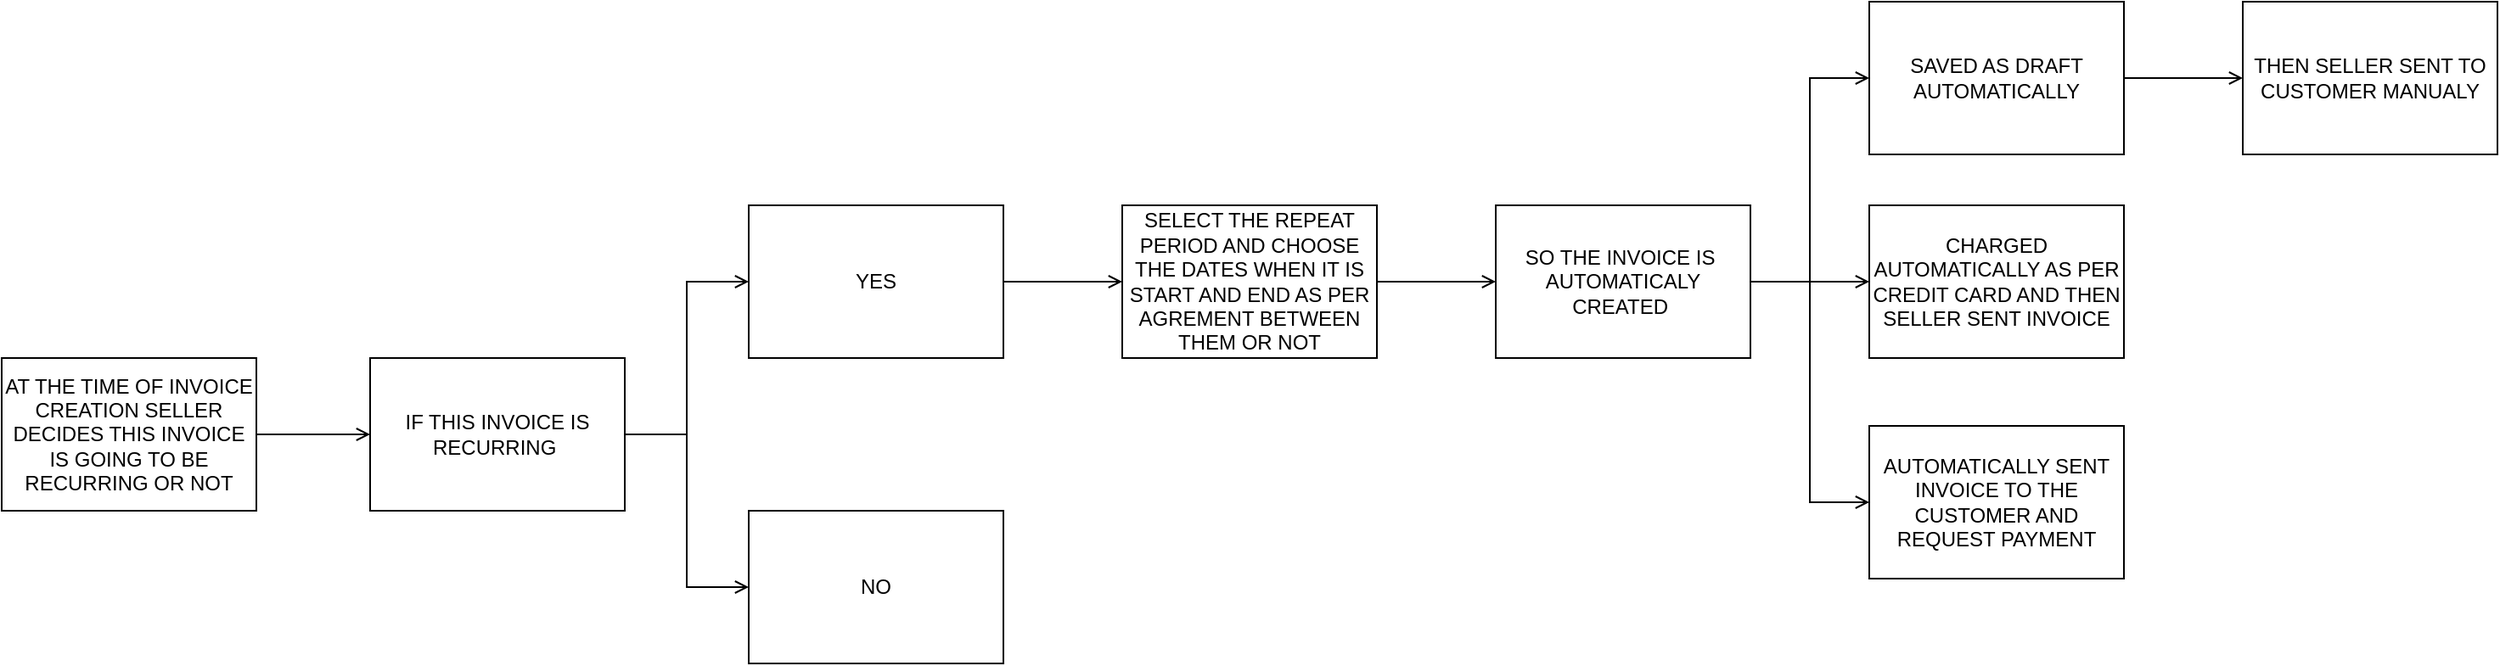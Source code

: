 <mxfile version="21.6.6" type="device">
  <diagram name="Page-1" id="3z_Mr8H-P-6z8Ykqlvhd">
    <mxGraphModel dx="950" dy="1635" grid="1" gridSize="10" guides="1" tooltips="1" connect="1" arrows="1" fold="1" page="1" pageScale="1" pageWidth="827" pageHeight="1169" math="0" shadow="0">
      <root>
        <mxCell id="0" />
        <mxCell id="1" parent="0" />
        <mxCell id="rydpSabuBmDk_7PMM623-3" value="AT THE TIME OF INVOICE CREATION SELLER DECIDES THIS INVOICE IS GOING TO BE RECURRING OR NOT" style="rounded=0;whiteSpace=wrap;html=1;" vertex="1" parent="1">
          <mxGeometry x="460" y="180" width="150" height="90" as="geometry" />
        </mxCell>
        <mxCell id="rydpSabuBmDk_7PMM623-8" value="" style="endArrow=open;html=1;rounded=0;exitX=1;exitY=0.5;exitDx=0;exitDy=0;entryX=0;entryY=0.5;entryDx=0;entryDy=0;endFill=0;" edge="1" parent="1" target="rydpSabuBmDk_7PMM623-9" source="rydpSabuBmDk_7PMM623-3">
          <mxGeometry width="50" height="50" relative="1" as="geometry">
            <mxPoint x="620" y="225" as="sourcePoint" />
            <mxPoint x="740" y="220" as="targetPoint" />
          </mxGeometry>
        </mxCell>
        <mxCell id="rydpSabuBmDk_7PMM623-9" value="IF THIS INVOICE IS RECURRING&amp;nbsp;" style="rounded=0;whiteSpace=wrap;html=1;" vertex="1" parent="1">
          <mxGeometry x="677" y="180" width="150" height="90" as="geometry" />
        </mxCell>
        <mxCell id="rydpSabuBmDk_7PMM623-10" value="YES" style="rounded=0;whiteSpace=wrap;html=1;" vertex="1" parent="1">
          <mxGeometry x="900" y="90" width="150" height="90" as="geometry" />
        </mxCell>
        <mxCell id="rydpSabuBmDk_7PMM623-11" value="NO" style="rounded=0;whiteSpace=wrap;html=1;" vertex="1" parent="1">
          <mxGeometry x="900" y="270" width="150" height="90" as="geometry" />
        </mxCell>
        <mxCell id="rydpSabuBmDk_7PMM623-12" value="" style="endArrow=open;html=1;rounded=0;exitX=1;exitY=0.5;exitDx=0;exitDy=0;entryX=0;entryY=0.5;entryDx=0;entryDy=0;endFill=0;edgeStyle=orthogonalEdgeStyle;" edge="1" parent="1" source="rydpSabuBmDk_7PMM623-9" target="rydpSabuBmDk_7PMM623-10">
          <mxGeometry width="50" height="50" relative="1" as="geometry">
            <mxPoint x="620" y="235" as="sourcePoint" />
            <mxPoint x="687" y="235" as="targetPoint" />
          </mxGeometry>
        </mxCell>
        <mxCell id="rydpSabuBmDk_7PMM623-13" value="" style="endArrow=open;html=1;rounded=0;exitX=1;exitY=0.5;exitDx=0;exitDy=0;entryX=0;entryY=0.5;entryDx=0;entryDy=0;endFill=0;edgeStyle=orthogonalEdgeStyle;" edge="1" parent="1" source="rydpSabuBmDk_7PMM623-9" target="rydpSabuBmDk_7PMM623-11">
          <mxGeometry width="50" height="50" relative="1" as="geometry">
            <mxPoint x="837" y="235" as="sourcePoint" />
            <mxPoint x="910" y="145" as="targetPoint" />
          </mxGeometry>
        </mxCell>
        <mxCell id="rydpSabuBmDk_7PMM623-14" value="SELECT THE REPEAT PERIOD AND CHOOSE THE DATES WHEN IT IS START AND END AS PER AGREMENT BETWEEN THEM OR NOT" style="rounded=0;whiteSpace=wrap;html=1;" vertex="1" parent="1">
          <mxGeometry x="1120" y="90" width="150" height="90" as="geometry" />
        </mxCell>
        <mxCell id="rydpSabuBmDk_7PMM623-15" value="" style="endArrow=open;html=1;rounded=0;exitX=1;exitY=0.5;exitDx=0;exitDy=0;entryX=0;entryY=0.5;entryDx=0;entryDy=0;endFill=0;" edge="1" parent="1" source="rydpSabuBmDk_7PMM623-10" target="rydpSabuBmDk_7PMM623-14">
          <mxGeometry width="50" height="50" relative="1" as="geometry">
            <mxPoint x="1050" y="135" as="sourcePoint" />
            <mxPoint x="1120" y="134.5" as="targetPoint" />
          </mxGeometry>
        </mxCell>
        <mxCell id="rydpSabuBmDk_7PMM623-17" value="SO THE INVOICE IS&amp;nbsp; AUTOMATICALY CREATED&amp;nbsp;" style="rounded=0;whiteSpace=wrap;html=1;" vertex="1" parent="1">
          <mxGeometry x="1340" y="90" width="150" height="90" as="geometry" />
        </mxCell>
        <mxCell id="rydpSabuBmDk_7PMM623-18" value="" style="endArrow=open;html=1;rounded=0;exitX=1;exitY=0.5;exitDx=0;exitDy=0;entryX=0;entryY=0.5;entryDx=0;entryDy=0;endFill=0;" edge="1" parent="1" target="rydpSabuBmDk_7PMM623-17" source="rydpSabuBmDk_7PMM623-14">
          <mxGeometry width="50" height="50" relative="1" as="geometry">
            <mxPoint x="1270" y="135" as="sourcePoint" />
            <mxPoint x="1340" y="134.5" as="targetPoint" />
          </mxGeometry>
        </mxCell>
        <mxCell id="rydpSabuBmDk_7PMM623-20" value="SAVED AS DRAFT AUTOMATICALLY" style="rounded=0;whiteSpace=wrap;html=1;" vertex="1" parent="1">
          <mxGeometry x="1560" y="-30" width="150" height="90" as="geometry" />
        </mxCell>
        <mxCell id="rydpSabuBmDk_7PMM623-21" value="" style="endArrow=open;html=1;rounded=0;exitX=1;exitY=0.5;exitDx=0;exitDy=0;entryX=0;entryY=0.5;entryDx=0;entryDy=0;endFill=0;edgeStyle=orthogonalEdgeStyle;" edge="1" parent="1" target="rydpSabuBmDk_7PMM623-20" source="rydpSabuBmDk_7PMM623-17">
          <mxGeometry width="50" height="50" relative="1" as="geometry">
            <mxPoint x="1490" y="45" as="sourcePoint" />
            <mxPoint x="1560" y="44.5" as="targetPoint" />
          </mxGeometry>
        </mxCell>
        <mxCell id="rydpSabuBmDk_7PMM623-22" value="AUTOMATICALLY SENT INVOICE TO THE CUSTOMER AND REQUEST PAYMENT" style="rounded=0;whiteSpace=wrap;html=1;" vertex="1" parent="1">
          <mxGeometry x="1560" y="220" width="150" height="90" as="geometry" />
        </mxCell>
        <mxCell id="rydpSabuBmDk_7PMM623-23" value="" style="endArrow=open;html=1;rounded=0;exitX=1;exitY=0.5;exitDx=0;exitDy=0;entryX=0;entryY=0.5;entryDx=0;entryDy=0;endFill=0;edgeStyle=orthogonalEdgeStyle;" edge="1" parent="1" target="rydpSabuBmDk_7PMM623-22" source="rydpSabuBmDk_7PMM623-17">
          <mxGeometry width="50" height="50" relative="1" as="geometry">
            <mxPoint x="1490" y="205" as="sourcePoint" />
            <mxPoint x="1560" y="204.5" as="targetPoint" />
          </mxGeometry>
        </mxCell>
        <mxCell id="rydpSabuBmDk_7PMM623-24" value="CHARGED AUTOMATICALLY AS PER CREDIT CARD AND THEN SELLER SENT INVOICE" style="rounded=0;whiteSpace=wrap;html=1;" vertex="1" parent="1">
          <mxGeometry x="1560" y="90" width="150" height="90" as="geometry" />
        </mxCell>
        <mxCell id="rydpSabuBmDk_7PMM623-25" value="" style="endArrow=open;html=1;rounded=0;exitX=1;exitY=0.5;exitDx=0;exitDy=0;entryX=0;entryY=0.5;entryDx=0;entryDy=0;endFill=0;" edge="1" parent="1" target="rydpSabuBmDk_7PMM623-24" source="rydpSabuBmDk_7PMM623-17">
          <mxGeometry width="50" height="50" relative="1" as="geometry">
            <mxPoint x="1300" y="165" as="sourcePoint" />
            <mxPoint x="1370" y="164.5" as="targetPoint" />
          </mxGeometry>
        </mxCell>
        <mxCell id="rydpSabuBmDk_7PMM623-26" value="THEN SELLER SENT TO CUSTOMER MANUALY" style="rounded=0;whiteSpace=wrap;html=1;" vertex="1" parent="1">
          <mxGeometry x="1780" y="-30" width="150" height="90" as="geometry" />
        </mxCell>
        <mxCell id="rydpSabuBmDk_7PMM623-27" value="" style="endArrow=open;html=1;rounded=0;exitX=1;exitY=0.5;exitDx=0;exitDy=0;entryX=0;entryY=0.5;entryDx=0;entryDy=0;endFill=0;" edge="1" parent="1" target="rydpSabuBmDk_7PMM623-26" source="rydpSabuBmDk_7PMM623-20">
          <mxGeometry width="50" height="50" relative="1" as="geometry">
            <mxPoint x="1700" y="15" as="sourcePoint" />
            <mxPoint x="1770" y="14.5" as="targetPoint" />
          </mxGeometry>
        </mxCell>
      </root>
    </mxGraphModel>
  </diagram>
</mxfile>
